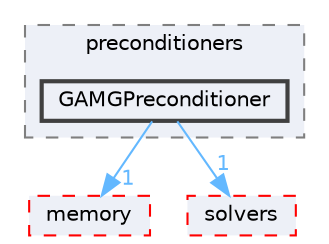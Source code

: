 digraph "src/OpenFOAM/matrices/lduMatrix/preconditioners/GAMGPreconditioner"
{
 // LATEX_PDF_SIZE
  bgcolor="transparent";
  edge [fontname=Helvetica,fontsize=10,labelfontname=Helvetica,labelfontsize=10];
  node [fontname=Helvetica,fontsize=10,shape=box,height=0.2,width=0.4];
  compound=true
  subgraph clusterdir_3f6e7e10cc3663a460947d1f6ad52004 {
    graph [ bgcolor="#edf0f7", pencolor="grey50", label="preconditioners", fontname=Helvetica,fontsize=10 style="filled,dashed", URL="dir_3f6e7e10cc3663a460947d1f6ad52004.html",tooltip=""]
  dir_9efdb277968a835bf027ce4af64a5e5f [label="GAMGPreconditioner", fillcolor="#edf0f7", color="grey25", style="filled,bold", URL="dir_9efdb277968a835bf027ce4af64a5e5f.html",tooltip=""];
  }
  dir_385a22dcc2f7120acb0f1a7a832b3b8d [label="memory", fillcolor="#edf0f7", color="red", style="filled,dashed", URL="dir_385a22dcc2f7120acb0f1a7a832b3b8d.html",tooltip=""];
  dir_f03e085f4fe95c9b32f7b904515484f9 [label="solvers", fillcolor="#edf0f7", color="red", style="filled,dashed", URL="dir_f03e085f4fe95c9b32f7b904515484f9.html",tooltip=""];
  dir_9efdb277968a835bf027ce4af64a5e5f->dir_385a22dcc2f7120acb0f1a7a832b3b8d [headlabel="1", labeldistance=1.5 headhref="dir_001582_002352.html" href="dir_001582_002352.html" color="steelblue1" fontcolor="steelblue1"];
  dir_9efdb277968a835bf027ce4af64a5e5f->dir_f03e085f4fe95c9b32f7b904515484f9 [headlabel="1", labeldistance=1.5 headhref="dir_001582_003658.html" href="dir_001582_003658.html" color="steelblue1" fontcolor="steelblue1"];
}

